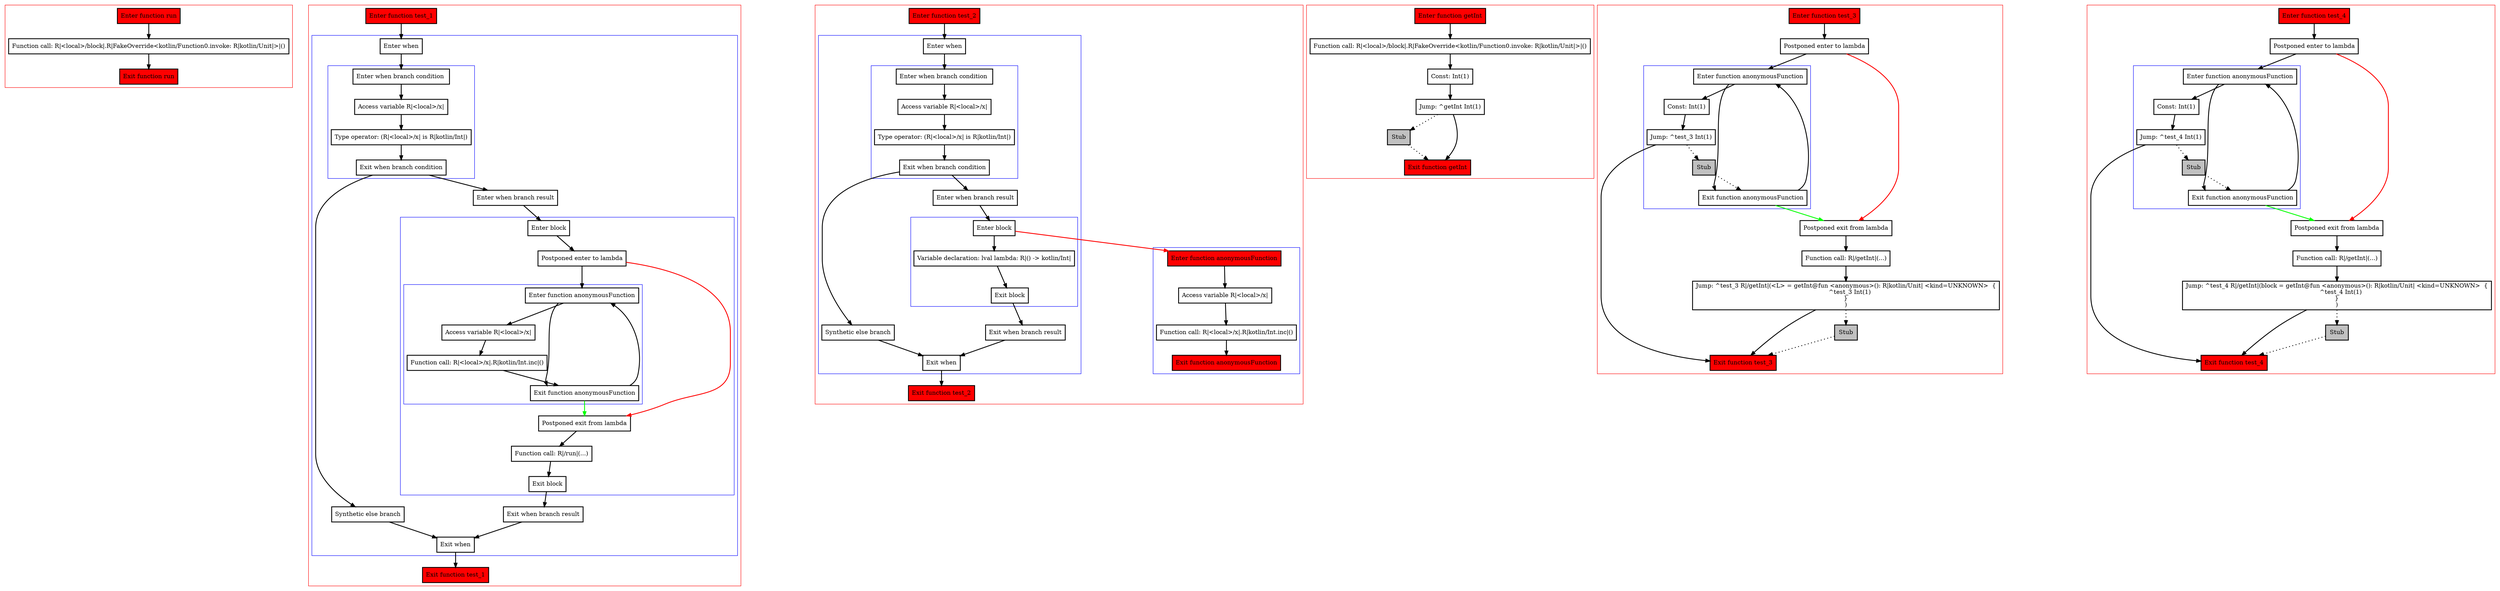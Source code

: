 digraph lambdas_kt {
    graph [nodesep=3]
    node [shape=box penwidth=2]
    edge [penwidth=2]

    subgraph cluster_0 {
        color=red
        0 [label="Enter function run" style="filled" fillcolor=red];
        2 [label="Function call: R|<local>/block|.R|FakeOverride<kotlin/Function0.invoke: R|kotlin/Unit|>|()"];
        1 [label="Exit function run" style="filled" fillcolor=red];
    }
    0 -> {2};
    2 -> {1};

    subgraph cluster_1 {
        color=red
        3 [label="Enter function test_1" style="filled" fillcolor=red];
        subgraph cluster_2 {
            color=blue
            5 [label="Enter when"];
            subgraph cluster_3 {
                color=blue
                7 [label="Enter when branch condition "];
                8 [label="Access variable R|<local>/x|"];
                9 [label="Type operator: (R|<local>/x| is R|kotlin/Int|)"];
                10 [label="Exit when branch condition"];
            }
            22 [label="Synthetic else branch"];
            11 [label="Enter when branch result"];
            subgraph cluster_4 {
                color=blue
                12 [label="Enter block"];
                13 [label="Postponed enter to lambda"];
                subgraph cluster_5 {
                    color=blue
                    15 [label="Enter function anonymousFunction"];
                    17 [label="Access variable R|<local>/x|"];
                    18 [label="Function call: R|<local>/x|.R|kotlin/Int.inc|()"];
                    16 [label="Exit function anonymousFunction"];
                }
                14 [label="Postponed exit from lambda"];
                19 [label="Function call: R|/run|(...)"];
                20 [label="Exit block"];
            }
            21 [label="Exit when branch result"];
            6 [label="Exit when"];
        }
        4 [label="Exit function test_1" style="filled" fillcolor=red];
    }
    3 -> {5};
    5 -> {7};
    6 -> {4};
    7 -> {8};
    8 -> {9};
    9 -> {10};
    10 -> {11 22};
    11 -> {12};
    12 -> {13};
    13 -> {15};
    13 -> {14} [color=red];
    14 -> {19};
    15 -> {16 17};
    16 -> {15};
    16 -> {14} [color=green];
    17 -> {18};
    18 -> {16};
    19 -> {20};
    20 -> {21};
    21 -> {6};
    22 -> {6};

    subgraph cluster_6 {
        color=red
        23 [label="Enter function test_2" style="filled" fillcolor=red];
        subgraph cluster_7 {
            color=blue
            25 [label="Enter when"];
            subgraph cluster_8 {
                color=blue
                27 [label="Enter when branch condition "];
                28 [label="Access variable R|<local>/x|"];
                29 [label="Type operator: (R|<local>/x| is R|kotlin/Int|)"];
                30 [label="Exit when branch condition"];
            }
            36 [label="Synthetic else branch"];
            31 [label="Enter when branch result"];
            subgraph cluster_9 {
                color=blue
                32 [label="Enter block"];
                33 [label="Variable declaration: lval lambda: R|() -> kotlin/Int|"];
                34 [label="Exit block"];
            }
            35 [label="Exit when branch result"];
            26 [label="Exit when"];
        }
        subgraph cluster_10 {
            color=blue
            37 [label="Enter function anonymousFunction" style="filled" fillcolor=red];
            39 [label="Access variable R|<local>/x|"];
            40 [label="Function call: R|<local>/x|.R|kotlin/Int.inc|()"];
            38 [label="Exit function anonymousFunction" style="filled" fillcolor=red];
        }
        24 [label="Exit function test_2" style="filled" fillcolor=red];
    }
    23 -> {25};
    25 -> {27};
    26 -> {24};
    27 -> {28};
    28 -> {29};
    29 -> {30};
    30 -> {31 36};
    31 -> {32};
    32 -> {33};
    32 -> {37} [color=red];
    33 -> {34};
    34 -> {35};
    35 -> {26};
    36 -> {26};
    37 -> {39};
    39 -> {40};
    40 -> {38};

    subgraph cluster_11 {
        color=red
        41 [label="Enter function getInt" style="filled" fillcolor=red];
        43 [label="Function call: R|<local>/block|.R|FakeOverride<kotlin/Function0.invoke: R|kotlin/Unit|>|()"];
        44 [label="Const: Int(1)"];
        45 [label="Jump: ^getInt Int(1)"];
        46 [label="Stub" style="filled" fillcolor=gray];
        42 [label="Exit function getInt" style="filled" fillcolor=red];
    }
    41 -> {43};
    43 -> {44};
    44 -> {45};
    45 -> {42};
    45 -> {46} [style=dotted];
    46 -> {42} [style=dotted];

    subgraph cluster_12 {
        color=red
        47 [label="Enter function test_3" style="filled" fillcolor=red];
        49 [label="Postponed enter to lambda"];
        subgraph cluster_13 {
            color=blue
            51 [label="Enter function anonymousFunction"];
            53 [label="Const: Int(1)"];
            54 [label="Jump: ^test_3 Int(1)"];
            55 [label="Stub" style="filled" fillcolor=gray];
            52 [label="Exit function anonymousFunction"];
        }
        50 [label="Postponed exit from lambda"];
        56 [label="Function call: R|/getInt|(...)"];
        57 [label="Jump: ^test_3 R|/getInt|(<L> = getInt@fun <anonymous>(): R|kotlin/Unit| <kind=UNKNOWN>  {
    ^test_3 Int(1)
}
)"];
        58 [label="Stub" style="filled" fillcolor=gray];
        48 [label="Exit function test_3" style="filled" fillcolor=red];
    }
    47 -> {49};
    49 -> {51};
    49 -> {50} [color=red];
    50 -> {56};
    51 -> {52 53};
    52 -> {51};
    52 -> {50} [color=green];
    53 -> {54};
    54 -> {48};
    54 -> {55} [style=dotted];
    55 -> {52} [style=dotted];
    56 -> {57};
    57 -> {48};
    57 -> {58} [style=dotted];
    58 -> {48} [style=dotted];

    subgraph cluster_14 {
        color=red
        59 [label="Enter function test_4" style="filled" fillcolor=red];
        61 [label="Postponed enter to lambda"];
        subgraph cluster_15 {
            color=blue
            63 [label="Enter function anonymousFunction"];
            65 [label="Const: Int(1)"];
            66 [label="Jump: ^test_4 Int(1)"];
            67 [label="Stub" style="filled" fillcolor=gray];
            64 [label="Exit function anonymousFunction"];
        }
        62 [label="Postponed exit from lambda"];
        68 [label="Function call: R|/getInt|(...)"];
        69 [label="Jump: ^test_4 R|/getInt|(block = getInt@fun <anonymous>(): R|kotlin/Unit| <kind=UNKNOWN>  {
    ^test_4 Int(1)
}
)"];
        70 [label="Stub" style="filled" fillcolor=gray];
        60 [label="Exit function test_4" style="filled" fillcolor=red];
    }
    59 -> {61};
    61 -> {63};
    61 -> {62} [color=red];
    62 -> {68};
    63 -> {64 65};
    64 -> {63};
    64 -> {62} [color=green];
    65 -> {66};
    66 -> {60};
    66 -> {67} [style=dotted];
    67 -> {64} [style=dotted];
    68 -> {69};
    69 -> {60};
    69 -> {70} [style=dotted];
    70 -> {60} [style=dotted];

}
